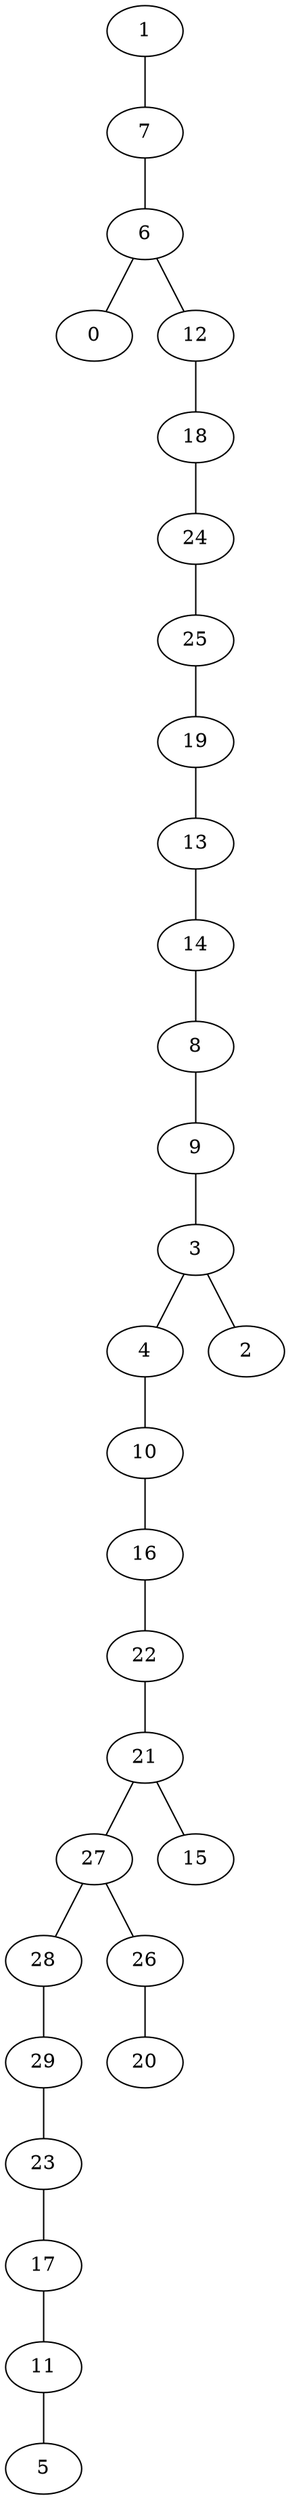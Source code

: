 strict graph G {
1;
7;
6;
0;
12;
18;
24;
25;
19;
13;
14;
8;
9;
3;
4;
10;
16;
22;
21;
27;
28;
29;
23;
17;
11;
5;
26;
20;
15;
2;
27 -- 26;
21 -- 15;
19 -- 13;
1 -- 7;
6 -- 12;
29 -- 23;
13 -- 14;
14 -- 8;
17 -- 11;
16 -- 22;
9 -- 3;
8 -- 9;
21 -- 27;
3 -- 2;
4 -- 10;
23 -- 17;
25 -- 19;
24 -- 25;
26 -- 20;
12 -- 18;
7 -- 6;
3 -- 4;
18 -- 24;
28 -- 29;
6 -- 0;
27 -- 28;
10 -- 16;
22 -- 21;
11 -- 5;
}
